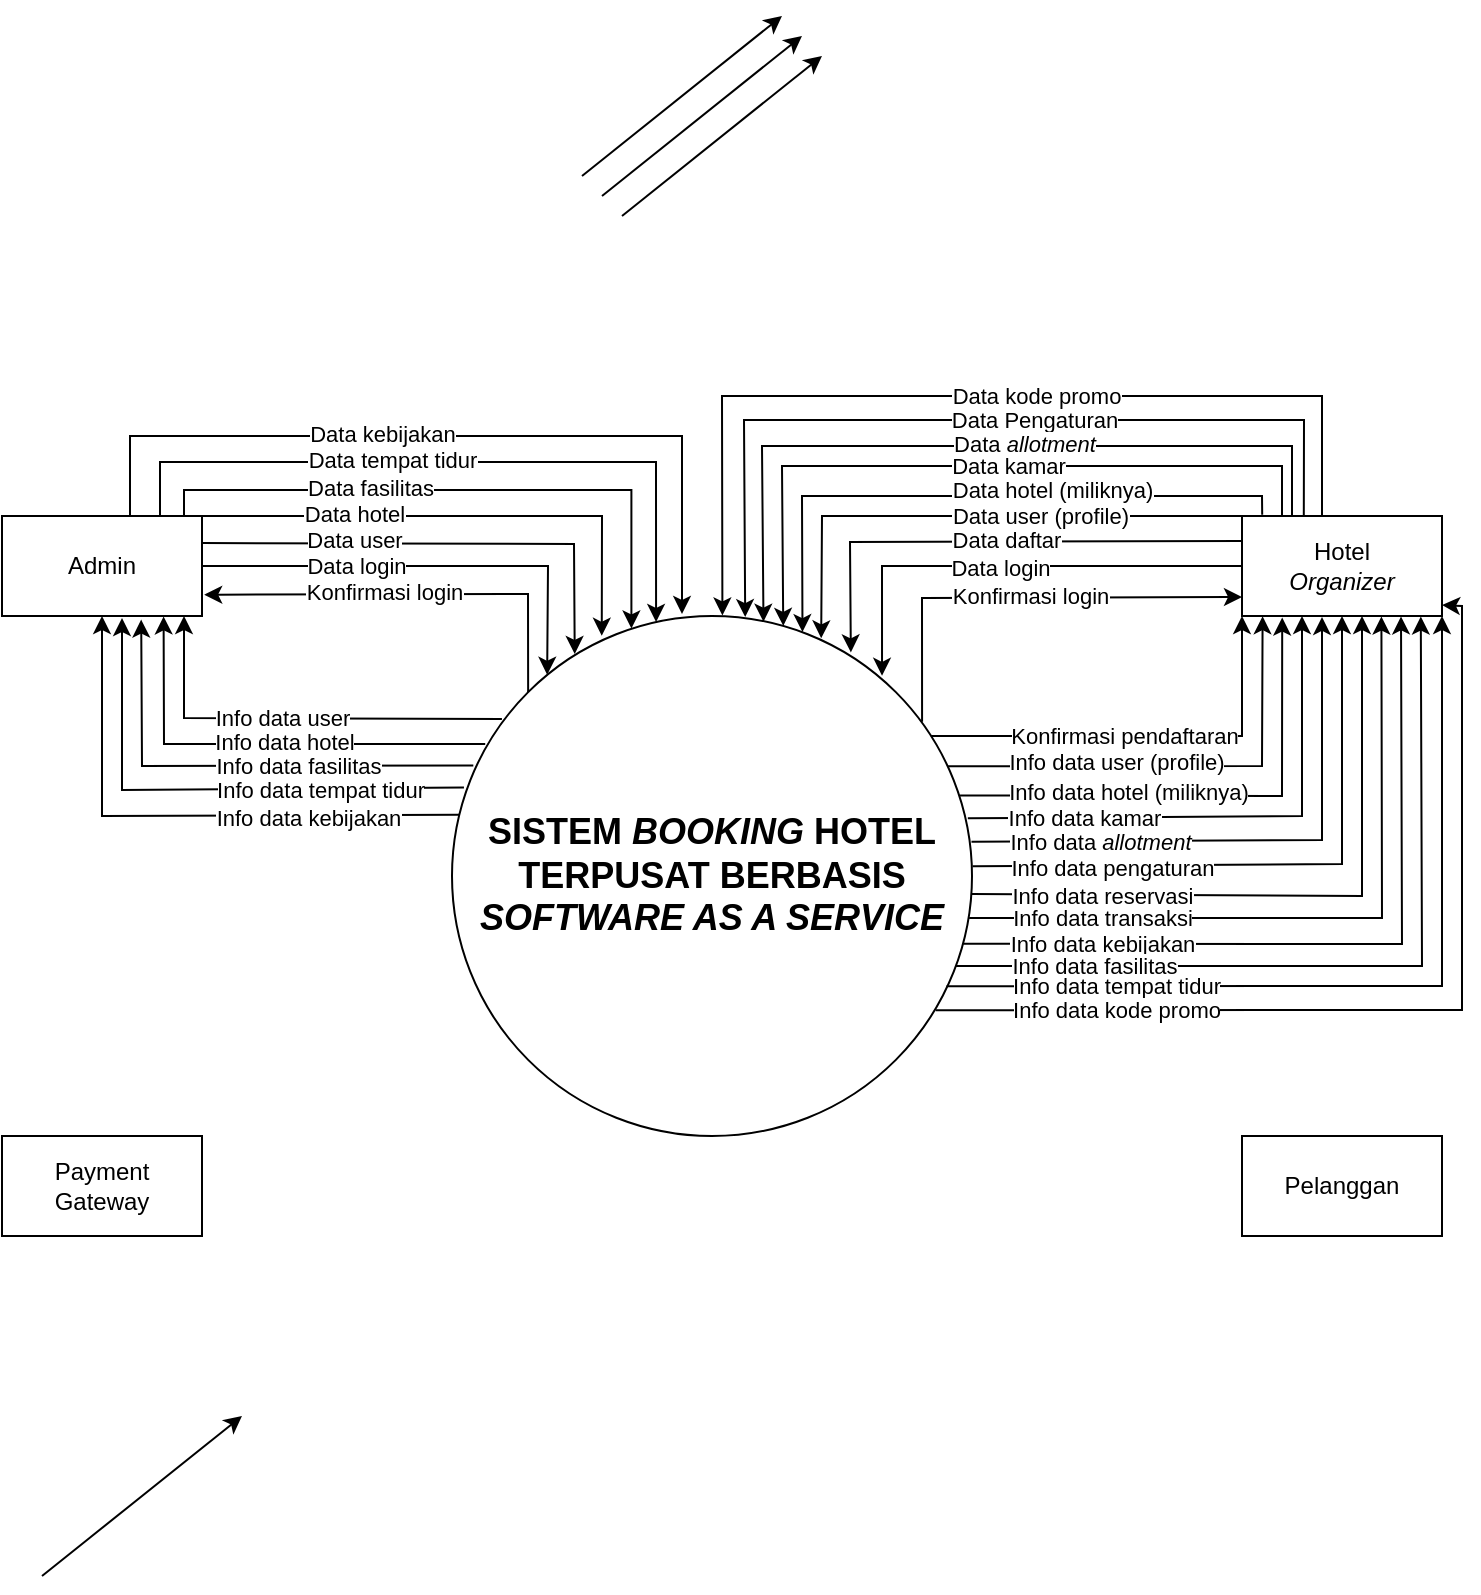 <mxfile>
    <diagram id="FqYepMLJk8PsfbSdjFZq" name="Page-1">
        <mxGraphModel dx="693" dy="1617" grid="1" gridSize="10" guides="1" tooltips="1" connect="1" arrows="1" fold="1" page="1" pageScale="1" pageWidth="850" pageHeight="1100" math="0" shadow="0">
            <root>
                <mxCell id="0"/>
                <mxCell id="1" parent="0"/>
                <mxCell id="2" value="&lt;b&gt;&lt;span style=&quot;font-family: Arial, sans-serif;&quot; lang=&quot;IN&quot;&gt;&lt;font style=&quot;font-size: 18px;&quot;&gt;SISTEM &lt;i&gt;BOOKING &lt;/i&gt;HOTEL TERPUSAT BERBASIS&lt;i&gt; SOFTWARE AS A SERVICE&lt;/i&gt;&lt;/font&gt;&lt;/span&gt;&lt;/b&gt;" style="shape=ellipse;html=1;dashed=0;whiteSpace=wrap;aspect=fixed;perimeter=ellipsePerimeter;" parent="1" vertex="1">
                    <mxGeometry x="295" y="210" width="260" height="260" as="geometry"/>
                </mxCell>
                <mxCell id="3" value="Admin" style="html=1;dashed=0;whiteSpace=wrap;points=[[0,0,0,0,0],[0,0.09,0,0,0],[0,0.18,0,0,0],[0,0.25,0,0,0],[0,0.27,0,0,0],[0,0.36,0,0,0],[0,0.45,0,0,0],[0,0.5,0,0,0],[0,0.55,0,0,0],[0,0.64,0,0,0],[0,0.73,0,0,0],[0,0.75,0,0,0],[0,0.82,0,0,0],[0,0.91,0,0,0],[0,1,0,0,0],[0.09,0,0,0,0],[0.09,1,0,0,0],[0.18,0,0,0,0],[0.18,1,0,0,0],[0.25,0,0,0,0],[0.25,1,0,0,0],[0.27,0,0,0,0],[0.27,1,0,0,0],[0.36,0,0,0,0],[0.36,1,0,0,0],[0.45,0,0,0,0],[0.45,1,0,0,0],[0.5,0,0,0,0],[0.5,1,0,0,0],[0.55,0,0,0,0],[0.55,1,0,0,0],[0.64,0,0,0,0],[0.64,1,0,0,0],[0.73,0,0,0,0],[0.73,1,0,0,0],[0.75,0,0,0,0],[0.75,1,0,0,0],[0.82,0,0,0,0],[0.82,1,0,0,0],[0.91,0,0,0,0],[0.91,1,0,0,0],[1,0,0,0,0],[1,0.09,0,0,0],[1,0.18,0,0,0],[1,0.25,0,0,0],[1,0.27,0,0,0],[1,0.36,0,0,0],[1,0.45,0,0,0],[1,0.5,0,0,0],[1,0.55,0,0,0],[1,0.64,0,0,0],[1,0.73,0,0,0],[1,0.75,0,0,0],[1,0.82,0,0,0],[1,0.91,0,0,0],[1,1,0,0,0]];" parent="1" vertex="1">
                    <mxGeometry x="70" y="160" width="100" height="50" as="geometry"/>
                </mxCell>
                <mxCell id="4" value="Hotel&lt;div&gt;&lt;i&gt;Organizer&lt;/i&gt;&lt;/div&gt;" style="html=1;dashed=0;whiteSpace=wrap;" parent="1" vertex="1">
                    <mxGeometry x="690" y="160" width="100" height="50" as="geometry"/>
                </mxCell>
                <mxCell id="5" value="Pelanggan" style="html=1;dashed=0;whiteSpace=wrap;" parent="1" vertex="1">
                    <mxGeometry x="690" y="470" width="100" height="50" as="geometry"/>
                </mxCell>
                <mxCell id="6" value="Payment&lt;div&gt;Gateway&lt;/div&gt;" style="html=1;dashed=0;whiteSpace=wrap;" parent="1" vertex="1">
                    <mxGeometry x="70" y="470" width="100" height="50" as="geometry"/>
                </mxCell>
                <mxCell id="8" style="html=1;jumpStyle=arc;rounded=0;curved=0;" parent="1" edge="1">
                    <mxGeometry relative="1" as="geometry">
                        <mxPoint x="90" y="690" as="sourcePoint"/>
                        <mxPoint x="190" y="610" as="targetPoint"/>
                    </mxGeometry>
                </mxCell>
                <mxCell id="9" style="html=1;jumpStyle=arc;rounded=0;curved=0;exitX=1;exitY=0.5;exitDx=0;exitDy=0;entryX=0.183;entryY=0.113;entryDx=0;entryDy=0;entryPerimeter=0;" parent="1" source="3" target="2" edge="1">
                    <mxGeometry relative="1" as="geometry">
                        <mxPoint x="270" y="190" as="sourcePoint"/>
                        <mxPoint x="370" y="110" as="targetPoint"/>
                        <Array as="points">
                            <mxPoint x="343" y="185"/>
                        </Array>
                    </mxGeometry>
                </mxCell>
                <mxCell id="10" value="Data login" style="edgeLabel;html=1;align=center;verticalAlign=middle;resizable=0;points=[];" parent="9" vertex="1" connectable="0">
                    <mxGeometry x="-0.226" relative="1" as="geometry">
                        <mxPoint x="-11" as="offset"/>
                    </mxGeometry>
                </mxCell>
                <mxCell id="11" style="html=1;jumpStyle=arc;rounded=0;curved=0;entryX=1.011;entryY=0.787;entryDx=0;entryDy=0;entryPerimeter=0;exitX=0;exitY=0;exitDx=0;exitDy=0;" parent="1" source="2" target="3" edge="1">
                    <mxGeometry relative="1" as="geometry">
                        <mxPoint x="110" y="410" as="sourcePoint"/>
                        <mxPoint x="210" y="330" as="targetPoint"/>
                        <Array as="points">
                            <mxPoint x="333" y="199"/>
                        </Array>
                    </mxGeometry>
                </mxCell>
                <mxCell id="12" value="Konfirmasi login" style="edgeLabel;html=1;align=center;verticalAlign=middle;resizable=0;points=[];" parent="11" vertex="1" connectable="0">
                    <mxGeometry x="0.028" y="-1" relative="1" as="geometry">
                        <mxPoint x="-13" as="offset"/>
                    </mxGeometry>
                </mxCell>
                <mxCell id="13" style="html=1;jumpStyle=arc;rounded=0;curved=0;" parent="1" edge="1">
                    <mxGeometry relative="1" as="geometry">
                        <mxPoint x="360" y="-10" as="sourcePoint"/>
                        <mxPoint x="460" y="-90" as="targetPoint"/>
                    </mxGeometry>
                </mxCell>
                <mxCell id="14" style="html=1;jumpStyle=arc;rounded=0;curved=0;entryX=0;entryY=0.75;entryDx=0;entryDy=0;exitX=0.904;exitY=0.192;exitDx=0;exitDy=0;exitPerimeter=0;" parent="1" edge="1">
                    <mxGeometry relative="1" as="geometry">
                        <mxPoint x="530.04" y="262.92" as="sourcePoint"/>
                        <mxPoint x="690" y="200.5" as="targetPoint"/>
                        <Array as="points">
                            <mxPoint x="530" y="201"/>
                        </Array>
                    </mxGeometry>
                </mxCell>
                <mxCell id="27" value="Konfirmasi login" style="edgeLabel;html=1;align=center;verticalAlign=middle;resizable=0;points=[];" parent="14" vertex="1" connectable="0">
                    <mxGeometry x="-0.132" y="1" relative="1" as="geometry">
                        <mxPoint x="19" as="offset"/>
                    </mxGeometry>
                </mxCell>
                <mxCell id="15" style="html=1;jumpStyle=arc;rounded=0;exitX=0.91;exitY=0;exitDx=0;exitDy=0;exitPerimeter=0;entryX=0.345;entryY=0.024;entryDx=0;entryDy=0;entryPerimeter=0;edgeStyle=orthogonalEdgeStyle;" parent="1" source="3" target="2" edge="1">
                    <mxGeometry relative="1" as="geometry">
                        <mxPoint x="161" y="156.62" as="sourcePoint"/>
                        <mxPoint x="384.18" y="210" as="targetPoint"/>
                        <Array as="points">
                            <mxPoint x="161" y="147"/>
                            <mxPoint x="385" y="147"/>
                        </Array>
                    </mxGeometry>
                </mxCell>
                <mxCell id="26" value="Data fasilitas" style="edgeLabel;html=1;align=center;verticalAlign=middle;resizable=0;points=[];" parent="15" vertex="1" connectable="0">
                    <mxGeometry x="-0.295" y="1" relative="1" as="geometry">
                        <mxPoint x="-2" as="offset"/>
                    </mxGeometry>
                </mxCell>
                <mxCell id="16" style="html=1;jumpStyle=arc;rounded=0;curved=0;entryX=0.696;entryY=1.016;entryDx=0;entryDy=0;entryPerimeter=0;exitX=0.041;exitY=0.295;exitDx=0;exitDy=0;exitPerimeter=0;" parent="1" edge="1">
                    <mxGeometry relative="1" as="geometry">
                        <mxPoint x="305.66" y="284.7" as="sourcePoint"/>
                        <mxPoint x="139.6" y="211.8" as="targetPoint"/>
                        <Array as="points">
                            <mxPoint x="140" y="285"/>
                        </Array>
                    </mxGeometry>
                </mxCell>
                <mxCell id="25" value="Info data fasilitas" style="edgeLabel;html=1;align=center;verticalAlign=middle;resizable=0;points=[];" parent="16" vertex="1" connectable="0">
                    <mxGeometry x="-0.146" relative="1" as="geometry">
                        <mxPoint x="14" as="offset"/>
                    </mxGeometry>
                </mxCell>
                <mxCell id="17" style="html=1;jumpStyle=arc;rounded=0;curved=0;exitX=1;exitY=0;exitDx=0;exitDy=0;exitPerimeter=0;entryX=0.288;entryY=0.038;entryDx=0;entryDy=0;entryPerimeter=0;" parent="1" source="3" target="2" edge="1">
                    <mxGeometry relative="1" as="geometry">
                        <mxPoint x="180" y="160" as="sourcePoint"/>
                        <mxPoint x="370" y="160" as="targetPoint"/>
                        <Array as="points">
                            <mxPoint x="200" y="160"/>
                            <mxPoint x="370" y="160"/>
                        </Array>
                    </mxGeometry>
                </mxCell>
                <mxCell id="24" value="Data hotel" style="edgeLabel;html=1;align=center;verticalAlign=middle;resizable=0;points=[];" parent="17" vertex="1" connectable="0">
                    <mxGeometry x="-0.452" y="1" relative="1" as="geometry">
                        <mxPoint x="5" as="offset"/>
                    </mxGeometry>
                </mxCell>
                <mxCell id="18" style="html=1;jumpStyle=arc;rounded=0;curved=0;entryX=0.808;entryY=1.004;entryDx=0;entryDy=0;entryPerimeter=0;exitX=0.06;exitY=0.246;exitDx=0;exitDy=0;exitPerimeter=0;" parent="1" target="3" edge="1">
                    <mxGeometry relative="1" as="geometry">
                        <mxPoint x="311.6" y="273.96" as="sourcePoint"/>
                        <mxPoint x="153" y="210" as="targetPoint"/>
                        <Array as="points">
                            <mxPoint x="151" y="274"/>
                        </Array>
                    </mxGeometry>
                </mxCell>
                <mxCell id="23" value="Info data hotel" style="edgeLabel;html=1;align=center;verticalAlign=middle;resizable=0;points=[];" parent="18" vertex="1" connectable="0">
                    <mxGeometry x="-0.098" y="-1" relative="1" as="geometry">
                        <mxPoint as="offset"/>
                    </mxGeometry>
                </mxCell>
                <mxCell id="19" style="html=1;jumpStyle=arc;rounded=0;curved=0;entryX=0.91;entryY=1;entryDx=0;entryDy=0;entryPerimeter=0;exitX=0.096;exitY=0.198;exitDx=0;exitDy=0;exitPerimeter=0;" parent="1" source="2" target="3" edge="1">
                    <mxGeometry relative="1" as="geometry">
                        <mxPoint x="150" y="330" as="sourcePoint"/>
                        <mxPoint x="250" y="250" as="targetPoint"/>
                        <Array as="points">
                            <mxPoint x="161" y="261"/>
                        </Array>
                    </mxGeometry>
                </mxCell>
                <mxCell id="22" value="Info data user" style="edgeLabel;html=1;align=center;verticalAlign=middle;resizable=0;points=[];" parent="19" vertex="1" connectable="0">
                    <mxGeometry x="-0.035" relative="1" as="geometry">
                        <mxPoint x="-9" as="offset"/>
                    </mxGeometry>
                </mxCell>
                <mxCell id="20" style="html=1;jumpStyle=arc;rounded=0;curved=0;exitX=1;exitY=0.27;exitDx=0;exitDy=0;exitPerimeter=0;flowAnimation=0;shadow=0;entryX=0.236;entryY=0.073;entryDx=0;entryDy=0;entryPerimeter=0;" parent="1" source="3" target="2" edge="1">
                    <mxGeometry relative="1" as="geometry">
                        <mxPoint x="320" y="180" as="sourcePoint"/>
                        <mxPoint x="360" y="170" as="targetPoint"/>
                        <Array as="points">
                            <mxPoint x="356" y="174"/>
                        </Array>
                    </mxGeometry>
                </mxCell>
                <mxCell id="21" value="Data user" style="edgeLabel;html=1;align=center;verticalAlign=middle;resizable=0;points=[];" parent="20" vertex="1" connectable="0">
                    <mxGeometry x="-0.299" y="2" relative="1" as="geometry">
                        <mxPoint x="-9" as="offset"/>
                    </mxGeometry>
                </mxCell>
                <mxCell id="28" style="html=1;jumpStyle=arc;rounded=0;curved=0;entryX=0.827;entryY=0.115;entryDx=0;entryDy=0;entryPerimeter=0;exitX=0;exitY=0.5;exitDx=0;exitDy=0;" parent="1" source="4" target="2" edge="1">
                    <mxGeometry relative="1" as="geometry">
                        <mxPoint x="600" y="320" as="sourcePoint"/>
                        <mxPoint x="700" y="240" as="targetPoint"/>
                        <Array as="points">
                            <mxPoint x="510" y="185"/>
                        </Array>
                    </mxGeometry>
                </mxCell>
                <mxCell id="29" value="Data login" style="edgeLabel;html=1;align=center;verticalAlign=middle;resizable=0;points=[];" parent="28" vertex="1" connectable="0">
                    <mxGeometry x="-0.132" y="1" relative="1" as="geometry">
                        <mxPoint x="-19" as="offset"/>
                    </mxGeometry>
                </mxCell>
                <mxCell id="32" style="html=1;jumpStyle=arc;rounded=0;curved=0;exitX=0.64;exitY=0;exitDx=0;exitDy=0;exitPerimeter=0;" parent="1" source="3" edge="1">
                    <mxGeometry relative="1" as="geometry">
                        <mxPoint x="400" y="150" as="sourcePoint"/>
                        <mxPoint x="410" y="209" as="targetPoint"/>
                        <Array as="points">
                            <mxPoint x="134" y="120"/>
                            <mxPoint x="410" y="120"/>
                        </Array>
                    </mxGeometry>
                </mxCell>
                <mxCell id="33" value="Data kebijakan" style="edgeLabel;html=1;align=center;verticalAlign=middle;resizable=0;points=[];" parent="32" vertex="1" connectable="0">
                    <mxGeometry x="-0.132" y="1" relative="1" as="geometry">
                        <mxPoint x="-10" as="offset"/>
                    </mxGeometry>
                </mxCell>
                <mxCell id="34" style="html=1;jumpStyle=arc;rounded=0;curved=0;entryX=0.5;entryY=1;entryDx=0;entryDy=0;entryPerimeter=0;exitX=0.014;exitY=0.382;exitDx=0;exitDy=0;exitPerimeter=0;" parent="1" source="2" target="3" edge="1">
                    <mxGeometry relative="1" as="geometry">
                        <mxPoint x="120" y="420" as="sourcePoint"/>
                        <mxPoint x="220" y="340" as="targetPoint"/>
                        <Array as="points">
                            <mxPoint x="120" y="310"/>
                        </Array>
                    </mxGeometry>
                </mxCell>
                <mxCell id="35" value="Info data kebijakan" style="edgeLabel;html=1;align=center;verticalAlign=middle;resizable=0;points=[];" parent="34" vertex="1" connectable="0">
                    <mxGeometry x="-0.132" y="1" relative="1" as="geometry">
                        <mxPoint x="45" as="offset"/>
                    </mxGeometry>
                </mxCell>
                <mxCell id="36" style="html=1;jumpStyle=arc;rounded=0;curved=0;exitX=0.023;exitY=0.326;exitDx=0;exitDy=0;exitPerimeter=0;" parent="1" edge="1">
                    <mxGeometry relative="1" as="geometry">
                        <mxPoint x="300.98" y="295.76" as="sourcePoint"/>
                        <mxPoint x="130" y="211" as="targetPoint"/>
                        <Array as="points">
                            <mxPoint x="130" y="297"/>
                        </Array>
                    </mxGeometry>
                </mxCell>
                <mxCell id="40" value="Info data tempat tidur" style="edgeLabel;html=1;align=center;verticalAlign=middle;resizable=0;points=[];" parent="36" vertex="1" connectable="0">
                    <mxGeometry x="-0.093" relative="1" as="geometry">
                        <mxPoint x="44" as="offset"/>
                    </mxGeometry>
                </mxCell>
                <mxCell id="38" style="html=1;jumpStyle=arc;rounded=0;exitX=0.82;exitY=0;exitDx=0;exitDy=0;exitPerimeter=0;entryX=0.404;entryY=0;entryDx=0;entryDy=0;entryPerimeter=0;edgeStyle=orthogonalEdgeStyle;" parent="1" source="3" edge="1">
                    <mxGeometry relative="1" as="geometry">
                        <mxPoint x="149" y="163" as="sourcePoint"/>
                        <mxPoint x="397.04" y="213" as="targetPoint"/>
                        <Array as="points">
                            <mxPoint x="149" y="160"/>
                            <mxPoint x="149" y="133"/>
                            <mxPoint x="397" y="133"/>
                        </Array>
                    </mxGeometry>
                </mxCell>
                <mxCell id="39" value="Data tempat tidur" style="edgeLabel;html=1;align=center;verticalAlign=middle;resizable=0;points=[];" parent="38" vertex="1" connectable="0">
                    <mxGeometry x="-0.132" y="1" relative="1" as="geometry">
                        <mxPoint x="-10" as="offset"/>
                    </mxGeometry>
                </mxCell>
                <mxCell id="41" style="html=1;jumpStyle=arc;rounded=0;curved=0;entryX=0.56;entryY=0.002;entryDx=0;entryDy=0;entryPerimeter=0;exitX=0.309;exitY=0;exitDx=0;exitDy=0;exitPerimeter=0;" edge="1" parent="1">
                    <mxGeometry relative="1" as="geometry">
                        <mxPoint x="720.9" y="160" as="sourcePoint"/>
                        <mxPoint x="441.6" y="210.52" as="targetPoint"/>
                        <Array as="points">
                            <mxPoint x="721" y="112"/>
                            <mxPoint x="441" y="112"/>
                        </Array>
                    </mxGeometry>
                </mxCell>
                <mxCell id="65" value="Data Pengaturan" style="edgeLabel;html=1;align=center;verticalAlign=middle;resizable=0;points=[];" vertex="1" connectable="0" parent="41">
                    <mxGeometry x="0.084" relative="1" as="geometry">
                        <mxPoint x="48" as="offset"/>
                    </mxGeometry>
                </mxCell>
                <mxCell id="42" style="html=1;jumpStyle=arc;rounded=0;curved=0;exitX=1.001;exitY=0.466;exitDx=0;exitDy=0;exitPerimeter=0;entryX=0.5;entryY=1;entryDx=0;entryDy=0;" edge="1" parent="1" target="4">
                    <mxGeometry relative="1" as="geometry">
                        <mxPoint x="555.26" y="335.16" as="sourcePoint"/>
                        <mxPoint x="740" y="214" as="targetPoint"/>
                        <Array as="points">
                            <mxPoint x="740" y="334"/>
                        </Array>
                    </mxGeometry>
                </mxCell>
                <mxCell id="64" value="Info data pengaturan" style="edgeLabel;html=1;align=center;verticalAlign=middle;resizable=0;points=[];" vertex="1" connectable="0" parent="42">
                    <mxGeometry x="-0.562" y="-1" relative="1" as="geometry">
                        <mxPoint x="2" as="offset"/>
                    </mxGeometry>
                </mxCell>
                <mxCell id="43" style="html=1;jumpStyle=arc;rounded=0;curved=0;exitX=0.999;exitY=0.438;exitDx=0;exitDy=0;exitPerimeter=0;entryX=0.4;entryY=1.009;entryDx=0;entryDy=0;entryPerimeter=0;" edge="1" parent="1" target="4">
                    <mxGeometry relative="1" as="geometry">
                        <mxPoint x="554.74" y="322.88" as="sourcePoint"/>
                        <mxPoint x="730" y="212.2" as="targetPoint"/>
                        <Array as="points">
                            <mxPoint x="730" y="322"/>
                        </Array>
                    </mxGeometry>
                </mxCell>
                <mxCell id="63" value="Info data &lt;i&gt;allotment&lt;/i&gt;" style="edgeLabel;html=1;align=center;verticalAlign=middle;resizable=0;points=[];" vertex="1" connectable="0" parent="43">
                    <mxGeometry x="-0.674" relative="1" as="geometry">
                        <mxPoint x="17" as="offset"/>
                    </mxGeometry>
                </mxCell>
                <mxCell id="44" style="html=1;jumpStyle=arc;rounded=0;curved=0;entryX=0.599;entryY=0.011;entryDx=0;entryDy=0;entryPerimeter=0;exitX=0.25;exitY=0;exitDx=0;exitDy=0;" edge="1" parent="1">
                    <mxGeometry relative="1" as="geometry">
                        <mxPoint x="715" y="160" as="sourcePoint"/>
                        <mxPoint x="450.74" y="212.86" as="targetPoint"/>
                        <Array as="points">
                            <mxPoint x="715" y="125"/>
                            <mxPoint x="450" y="125"/>
                        </Array>
                    </mxGeometry>
                </mxCell>
                <mxCell id="62" value="Data &lt;i&gt;allotment&lt;/i&gt;" style="edgeLabel;html=1;align=center;verticalAlign=middle;resizable=0;points=[];" vertex="1" connectable="0" parent="44">
                    <mxGeometry x="-0.512" y="-1" relative="1" as="geometry">
                        <mxPoint x="-75" as="offset"/>
                    </mxGeometry>
                </mxCell>
                <mxCell id="45" style="html=1;jumpStyle=arc;rounded=0;curved=0;exitX=0.992;exitY=0.389;exitDx=0;exitDy=0;exitPerimeter=0;entryX=0.3;entryY=1;entryDx=0;entryDy=0;entryPerimeter=0;" edge="1" parent="1" source="2" target="4">
                    <mxGeometry relative="1" as="geometry">
                        <mxPoint x="620" y="380" as="sourcePoint"/>
                        <mxPoint x="730" y="310" as="targetPoint"/>
                        <Array as="points">
                            <mxPoint x="720" y="310"/>
                        </Array>
                    </mxGeometry>
                </mxCell>
                <mxCell id="61" value="Info data kamar" style="edgeLabel;html=1;align=center;verticalAlign=middle;resizable=0;points=[];" vertex="1" connectable="0" parent="45">
                    <mxGeometry x="-0.583" relative="1" as="geometry">
                        <mxPoint x="2" as="offset"/>
                    </mxGeometry>
                </mxCell>
                <mxCell id="46" style="html=1;jumpStyle=arc;rounded=0;curved=0;entryX=0.637;entryY=0.019;entryDx=0;entryDy=0;entryPerimeter=0;" edge="1" parent="1" target="2">
                    <mxGeometry relative="1" as="geometry">
                        <mxPoint x="710" y="160" as="sourcePoint"/>
                        <mxPoint x="460.88" y="219.16" as="targetPoint"/>
                        <Array as="points">
                            <mxPoint x="710" y="135"/>
                            <mxPoint x="460" y="135"/>
                        </Array>
                    </mxGeometry>
                </mxCell>
                <mxCell id="60" value="Data kamar" style="edgeLabel;html=1;align=center;verticalAlign=middle;resizable=0;points=[];" vertex="1" connectable="0" parent="46">
                    <mxGeometry x="0.115" relative="1" as="geometry">
                        <mxPoint x="36" as="offset"/>
                    </mxGeometry>
                </mxCell>
                <mxCell id="47" style="html=1;jumpStyle=arc;rounded=0;curved=0;exitX=0.977;exitY=0.345;exitDx=0;exitDy=0;exitPerimeter=0;entryX=0.201;entryY=1.015;entryDx=0;entryDy=0;entryPerimeter=0;" edge="1" parent="1" source="2" target="4">
                    <mxGeometry relative="1" as="geometry">
                        <mxPoint x="548.76" y="297.7" as="sourcePoint"/>
                        <mxPoint x="720" y="260" as="targetPoint"/>
                        <Array as="points">
                            <mxPoint x="710" y="300"/>
                        </Array>
                    </mxGeometry>
                </mxCell>
                <mxCell id="59" value="Info data hotel (miliknya)" style="edgeLabel;html=1;align=center;verticalAlign=middle;resizable=0;points=[];" vertex="1" connectable="0" parent="47">
                    <mxGeometry x="-0.242" y="2" relative="1" as="geometry">
                        <mxPoint x="-11" as="offset"/>
                    </mxGeometry>
                </mxCell>
                <mxCell id="48" style="html=1;jumpStyle=arc;rounded=0;curved=0;exitX=0.921;exitY=0.231;exitDx=0;exitDy=0;exitPerimeter=0;entryX=0;entryY=1;entryDx=0;entryDy=0;" edge="1" parent="1" source="2" target="4">
                    <mxGeometry relative="1" as="geometry">
                        <mxPoint x="640" y="350" as="sourcePoint"/>
                        <mxPoint x="730" y="290" as="targetPoint"/>
                        <Array as="points">
                            <mxPoint x="690" y="270"/>
                        </Array>
                    </mxGeometry>
                </mxCell>
                <mxCell id="51" value="Konfirmasi pendaftaran" style="edgeLabel;html=1;align=center;verticalAlign=middle;resizable=0;points=[];" vertex="1" connectable="0" parent="48">
                    <mxGeometry x="0.167" relative="1" as="geometry">
                        <mxPoint x="-30" as="offset"/>
                    </mxGeometry>
                </mxCell>
                <mxCell id="49" style="html=1;jumpStyle=arc;rounded=0;curved=0;entryX=0.767;entryY=0.07;entryDx=0;entryDy=0;entryPerimeter=0;exitX=0;exitY=0.25;exitDx=0;exitDy=0;" edge="1" parent="1" source="4" target="2">
                    <mxGeometry relative="1" as="geometry">
                        <mxPoint x="555" y="320" as="sourcePoint"/>
                        <mxPoint x="655" y="240" as="targetPoint"/>
                        <Array as="points">
                            <mxPoint x="494" y="173"/>
                        </Array>
                    </mxGeometry>
                </mxCell>
                <mxCell id="50" value="Data daftar" style="edgeLabel;html=1;align=center;verticalAlign=middle;resizable=0;points=[];" vertex="1" connectable="0" parent="49">
                    <mxGeometry x="-0.171" y="-1" relative="1" as="geometry">
                        <mxPoint x="-14" as="offset"/>
                    </mxGeometry>
                </mxCell>
                <mxCell id="53" style="html=1;jumpStyle=arc;rounded=0;curved=0;exitX=0;exitY=0;exitDx=0;exitDy=0;entryX=0.71;entryY=0.043;entryDx=0;entryDy=0;entryPerimeter=0;" edge="1" parent="1" source="4" target="2">
                    <mxGeometry relative="1" as="geometry">
                        <mxPoint x="455" y="140" as="sourcePoint"/>
                        <mxPoint x="555" y="60" as="targetPoint"/>
                        <Array as="points">
                            <mxPoint x="480" y="160"/>
                        </Array>
                    </mxGeometry>
                </mxCell>
                <mxCell id="54" value="Data user (profile)" style="edgeLabel;html=1;align=center;verticalAlign=middle;resizable=0;points=[];" vertex="1" connectable="0" parent="53">
                    <mxGeometry x="-0.085" relative="1" as="geometry">
                        <mxPoint x="23" as="offset"/>
                    </mxGeometry>
                </mxCell>
                <mxCell id="55" style="html=1;jumpStyle=arc;rounded=0;curved=0;entryX=0.674;entryY=0.031;entryDx=0;entryDy=0;entryPerimeter=0;exitX=0.101;exitY=-0.013;exitDx=0;exitDy=0;exitPerimeter=0;" edge="1" parent="1" source="4" target="2">
                    <mxGeometry relative="1" as="geometry">
                        <mxPoint x="710" y="148" as="sourcePoint"/>
                        <mxPoint x="468.16" y="224.76" as="targetPoint"/>
                        <Array as="points">
                            <mxPoint x="700" y="150"/>
                            <mxPoint x="470" y="150"/>
                        </Array>
                    </mxGeometry>
                </mxCell>
                <mxCell id="58" value="Data hotel (miliknya)" style="edgeLabel;html=1;align=center;verticalAlign=middle;resizable=0;points=[];" vertex="1" connectable="0" parent="55">
                    <mxGeometry x="-0.054" y="-3" relative="1" as="geometry">
                        <mxPoint x="31" as="offset"/>
                    </mxGeometry>
                </mxCell>
                <mxCell id="56" style="html=1;jumpStyle=arc;rounded=0;curved=0;entryX=0.103;entryY=1.002;entryDx=0;entryDy=0;entryPerimeter=0;exitX=0.954;exitY=0.289;exitDx=0;exitDy=0;exitPerimeter=0;" edge="1" parent="1" source="2" target="4">
                    <mxGeometry relative="1" as="geometry">
                        <mxPoint x="545.64" y="285.08" as="sourcePoint"/>
                        <mxPoint x="698.4" y="207.4" as="targetPoint"/>
                        <Array as="points">
                            <mxPoint x="700" y="285"/>
                        </Array>
                    </mxGeometry>
                </mxCell>
                <mxCell id="57" value="Info data user (profile)" style="edgeLabel;html=1;align=center;verticalAlign=middle;resizable=0;points=[];" vertex="1" connectable="0" parent="56">
                    <mxGeometry x="-0.691" y="2" relative="1" as="geometry">
                        <mxPoint x="48" as="offset"/>
                    </mxGeometry>
                </mxCell>
                <mxCell id="66" style="html=1;jumpStyle=arc;rounded=0;curved=0;" edge="1" parent="1">
                    <mxGeometry relative="1" as="geometry">
                        <mxPoint x="370" as="sourcePoint"/>
                        <mxPoint x="470" y="-80" as="targetPoint"/>
                    </mxGeometry>
                </mxCell>
                <mxCell id="67" style="html=1;jumpStyle=arc;rounded=0;curved=0;" edge="1" parent="1">
                    <mxGeometry relative="1" as="geometry">
                        <mxPoint x="380" y="10" as="sourcePoint"/>
                        <mxPoint x="480" y="-70" as="targetPoint"/>
                    </mxGeometry>
                </mxCell>
                <mxCell id="68" style="html=1;jumpStyle=arc;rounded=0;curved=0;entryX=0.795;entryY=1.004;entryDx=0;entryDy=0;entryPerimeter=0;exitX=0.987;exitY=0.615;exitDx=0;exitDy=0;exitPerimeter=0;" edge="1" parent="1" target="4">
                    <mxGeometry relative="1" as="geometry">
                        <mxPoint x="550.62" y="373.9" as="sourcePoint"/>
                        <mxPoint x="768.1" y="216.75" as="targetPoint"/>
                        <Array as="points">
                            <mxPoint x="770" y="374"/>
                        </Array>
                    </mxGeometry>
                </mxCell>
                <mxCell id="73" value="Info data kebijakan" style="edgeLabel;html=1;align=center;verticalAlign=middle;resizable=0;points=[];" vertex="1" connectable="0" parent="68">
                    <mxGeometry x="-0.37" relative="1" as="geometry">
                        <mxPoint x="-51" as="offset"/>
                    </mxGeometry>
                </mxCell>
                <mxCell id="69" style="html=1;jumpStyle=arc;rounded=0;curved=0;entryX=0.697;entryY=1.005;entryDx=0;entryDy=0;entryPerimeter=0;" edge="1" parent="1" target="4">
                    <mxGeometry relative="1" as="geometry">
                        <mxPoint x="553.555" y="361" as="sourcePoint"/>
                        <mxPoint x="759.7" y="211.4" as="targetPoint"/>
                        <Array as="points">
                            <mxPoint x="760" y="361"/>
                        </Array>
                    </mxGeometry>
                </mxCell>
                <mxCell id="72" value="Info data transaksi" style="edgeLabel;html=1;align=center;verticalAlign=middle;resizable=0;points=[];" vertex="1" connectable="0" parent="69">
                    <mxGeometry x="-0.099" relative="1" as="geometry">
                        <mxPoint x="-95" as="offset"/>
                    </mxGeometry>
                </mxCell>
                <mxCell id="70" style="html=1;jumpStyle=arc;rounded=0;curved=0;entryX=0.6;entryY=1;entryDx=0;entryDy=0;entryPerimeter=0;" edge="1" parent="1" target="4">
                    <mxGeometry relative="1" as="geometry">
                        <mxPoint x="555" y="349" as="sourcePoint"/>
                        <mxPoint x="760.78" y="349" as="targetPoint"/>
                        <Array as="points">
                            <mxPoint x="750" y="350"/>
                        </Array>
                    </mxGeometry>
                </mxCell>
                <mxCell id="71" value="Info data reservasi" style="edgeLabel;html=1;align=center;verticalAlign=middle;resizable=0;points=[];" vertex="1" connectable="0" parent="70">
                    <mxGeometry x="-0.578" relative="1" as="geometry">
                        <mxPoint x="-6" as="offset"/>
                    </mxGeometry>
                </mxCell>
                <mxCell id="74" style="html=1;jumpStyle=arc;rounded=0;curved=0;entryX=0.894;entryY=1.005;entryDx=0;entryDy=0;entryPerimeter=0;" edge="1" parent="1" target="4">
                    <mxGeometry relative="1" as="geometry">
                        <mxPoint x="547" y="385" as="sourcePoint"/>
                        <mxPoint x="780" y="310" as="targetPoint"/>
                        <Array as="points">
                            <mxPoint x="780" y="385"/>
                        </Array>
                    </mxGeometry>
                </mxCell>
                <mxCell id="75" value="Info data fasilitas" style="edgeLabel;html=1;align=center;verticalAlign=middle;resizable=0;points=[];" vertex="1" connectable="0" parent="74">
                    <mxGeometry x="-0.37" relative="1" as="geometry">
                        <mxPoint x="-60" as="offset"/>
                    </mxGeometry>
                </mxCell>
                <mxCell id="76" style="html=1;jumpStyle=arc;rounded=0;curved=0;exitX=0.951;exitY=0.716;exitDx=0;exitDy=0;exitPerimeter=0;entryX=1;entryY=1;entryDx=0;entryDy=0;" edge="1" parent="1" target="4">
                    <mxGeometry relative="1" as="geometry">
                        <mxPoint x="542.26" y="395.16" as="sourcePoint"/>
                        <mxPoint x="810" y="395" as="targetPoint"/>
                        <Array as="points">
                            <mxPoint x="790" y="395"/>
                        </Array>
                    </mxGeometry>
                </mxCell>
                <mxCell id="77" value="Info data tempat tidur" style="edgeLabel;html=1;align=center;verticalAlign=middle;resizable=0;points=[];" vertex="1" connectable="0" parent="76">
                    <mxGeometry x="-0.37" relative="1" as="geometry">
                        <mxPoint x="-52" as="offset"/>
                    </mxGeometry>
                </mxCell>
                <mxCell id="78" style="html=1;jumpStyle=arc;rounded=0;curved=0;exitX=0.93;exitY=0.758;exitDx=0;exitDy=0;exitPerimeter=0;entryX=1;entryY=0.75;entryDx=0;entryDy=0;" edge="1" parent="1" source="2">
                    <mxGeometry relative="1" as="geometry">
                        <mxPoint x="540.44" y="407.06" as="sourcePoint"/>
                        <mxPoint x="790" y="204.5" as="targetPoint"/>
                        <Array as="points">
                            <mxPoint x="800" y="407"/>
                            <mxPoint x="800" y="205"/>
                        </Array>
                    </mxGeometry>
                </mxCell>
                <mxCell id="79" value="Info data kode promo" style="edgeLabel;html=1;align=center;verticalAlign=middle;resizable=0;points=[];" vertex="1" connectable="0" parent="78">
                    <mxGeometry x="-0.37" relative="1" as="geometry">
                        <mxPoint x="-60" as="offset"/>
                    </mxGeometry>
                </mxCell>
                <mxCell id="80" style="html=1;jumpStyle=arc;rounded=0;curved=0;entryX=0.52;entryY=-0.001;entryDx=0;entryDy=0;entryPerimeter=0;" edge="1" parent="1" target="2">
                    <mxGeometry relative="1" as="geometry">
                        <mxPoint x="730" y="100" as="sourcePoint"/>
                        <mxPoint x="770" y="100" as="targetPoint"/>
                        <Array as="points">
                            <mxPoint x="730" y="160"/>
                            <mxPoint x="730" y="100"/>
                            <mxPoint x="430" y="100"/>
                        </Array>
                    </mxGeometry>
                </mxCell>
                <mxCell id="81" value="Data kode promo" style="edgeLabel;html=1;align=center;verticalAlign=middle;resizable=0;points=[];" vertex="1" connectable="0" parent="80">
                    <mxGeometry x="-0.37" relative="1" as="geometry">
                        <mxPoint x="-96" as="offset"/>
                    </mxGeometry>
                </mxCell>
            </root>
        </mxGraphModel>
    </diagram>
</mxfile>